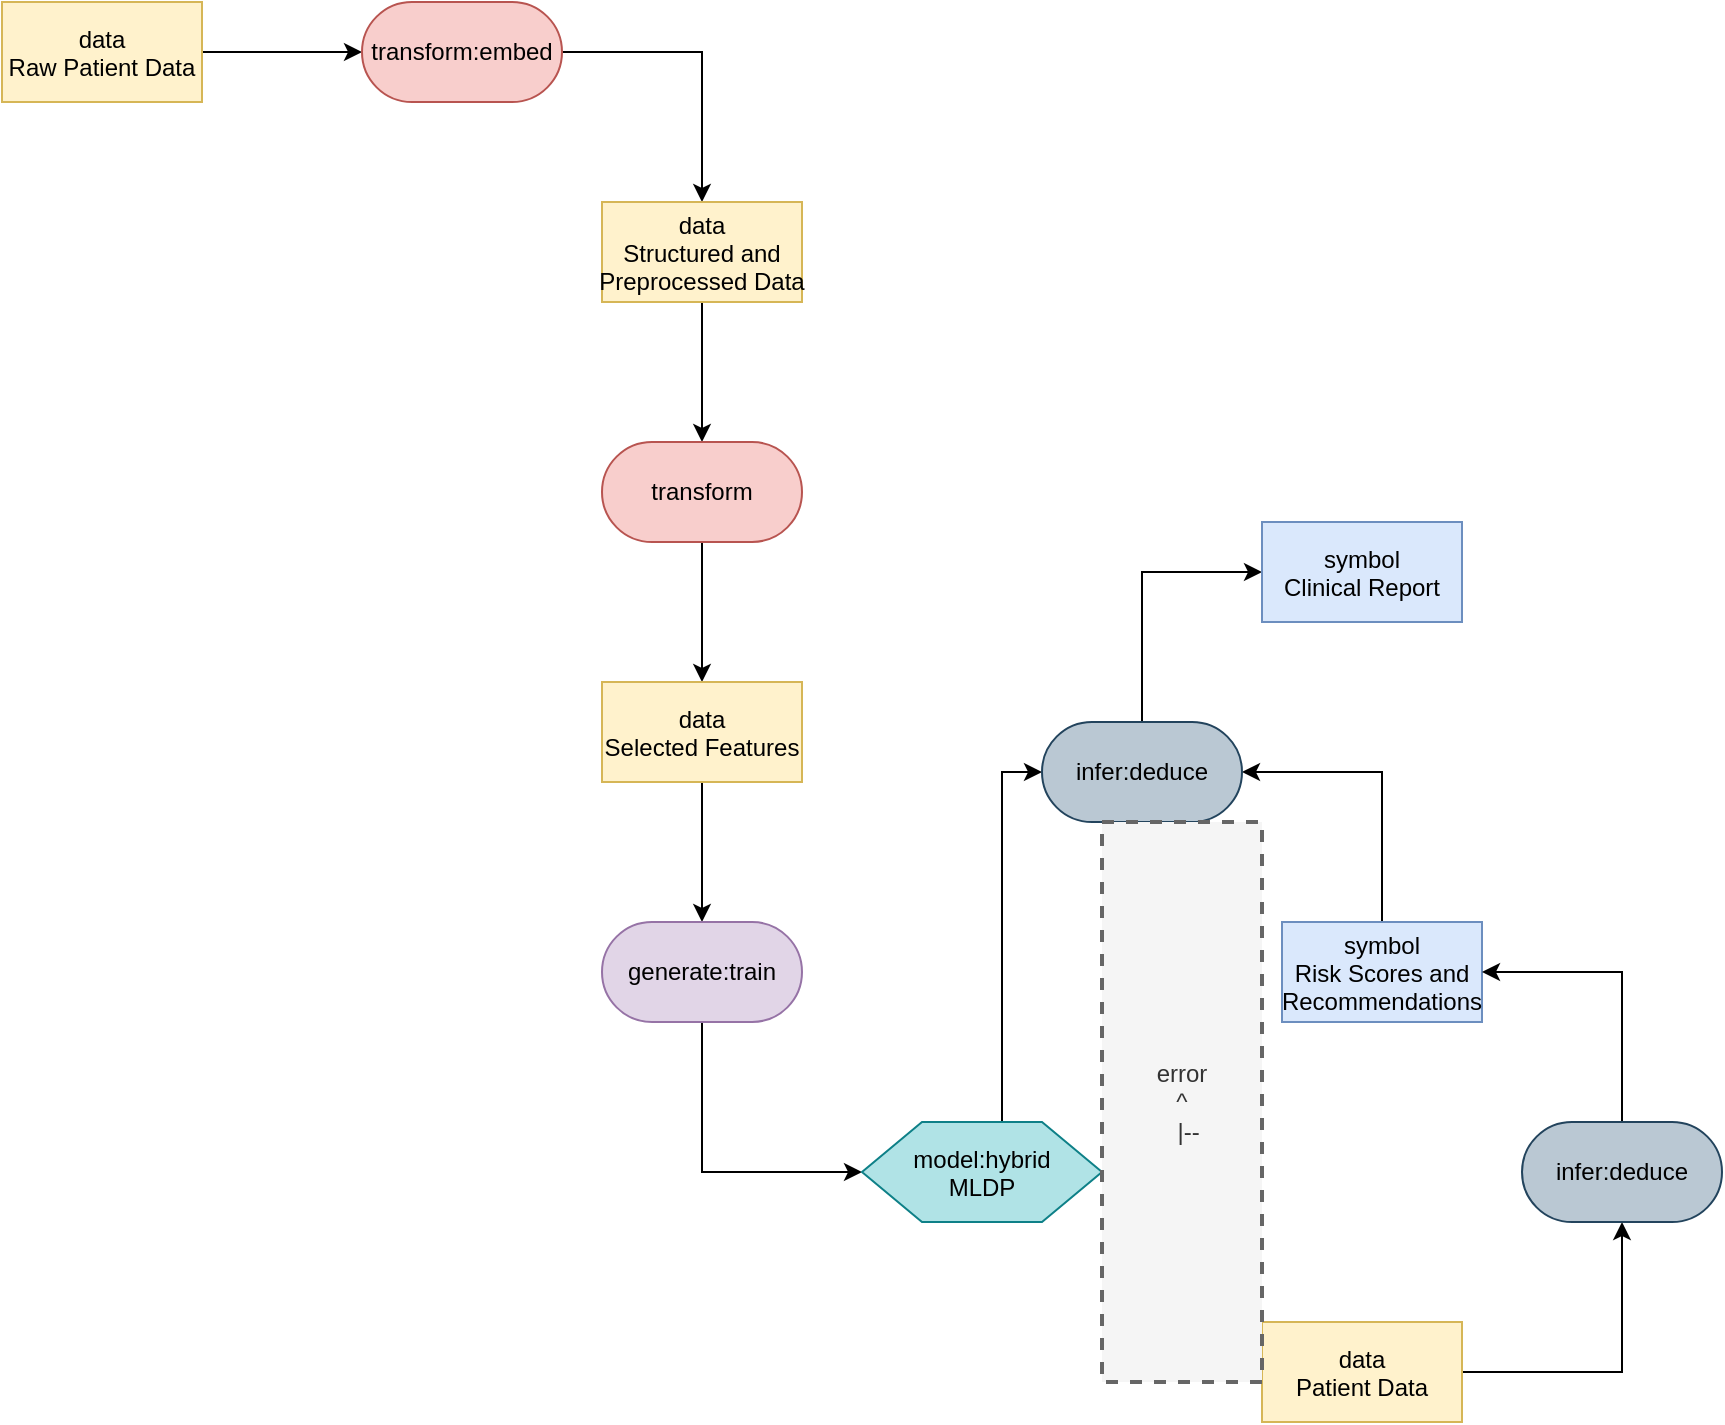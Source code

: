 <mxfile version="27.1.6" pages="2">
  <diagram name="Page-1" id="iIab-Z3kXB2uHs883U-0">
    <mxGraphModel dx="1310" dy="785" grid="1" gridSize="10" guides="1" tooltips="1" connect="1" arrows="1" fold="1" page="1" pageScale="1" pageWidth="3300" pageHeight="4681" math="0" shadow="0">
      <root>
        <mxCell id="0" />
        <mxCell id="1" parent="0" />
        <mxCell id="KbZx7B69FW1pLlju62c9-3" style="edgeStyle=orthogonalEdgeStyle;rounded=0;orthogonalLoop=1;jettySize=auto;html=1;exitX=1;exitY=0.5;exitDx=0;exitDy=0;entryX=0;entryY=0.5;entryDx=0;entryDy=0;" parent="1" source="KbZx7B69FW1pLlju62c9-1" target="KbZx7B69FW1pLlju62c9-2" edge="1">
          <mxGeometry relative="1" as="geometry" />
        </mxCell>
        <mxCell id="KbZx7B69FW1pLlju62c9-1" value="data&#xa;Raw Patient Data" style="rectangle;fillColor=#fff2cc;strokeColor=#d6b656;" parent="1" name="data" vertex="1">
          <mxGeometry x="660" y="430" width="100" height="50" as="geometry" />
        </mxCell>
        <mxCell id="KbZx7B69FW1pLlju62c9-5" style="edgeStyle=orthogonalEdgeStyle;rounded=0;orthogonalLoop=1;jettySize=auto;html=1;exitX=1;exitY=0.5;exitDx=0;exitDy=0;entryX=0.5;entryY=0;entryDx=0;entryDy=0;" parent="1" source="KbZx7B69FW1pLlju62c9-2" target="KbZx7B69FW1pLlju62c9-4" edge="1">
          <mxGeometry relative="1" as="geometry" />
        </mxCell>
        <mxCell id="KbZx7B69FW1pLlju62c9-2" value="transform:embed" style="rounded=1;whiteSpace=wrap;html=1;arcSize=50;fillColor=#f8cecc;strokeColor=#b85450;" parent="1" name="transform" vertex="1">
          <mxGeometry x="840" y="430" width="100" height="50" as="geometry" />
        </mxCell>
        <mxCell id="KbZx7B69FW1pLlju62c9-7" style="edgeStyle=orthogonalEdgeStyle;rounded=0;orthogonalLoop=1;jettySize=auto;html=1;exitX=0.5;exitY=1;exitDx=0;exitDy=0;entryX=0.5;entryY=0;entryDx=0;entryDy=0;" parent="1" source="KbZx7B69FW1pLlju62c9-4" target="KbZx7B69FW1pLlju62c9-6" edge="1">
          <mxGeometry relative="1" as="geometry" />
        </mxCell>
        <mxCell id="KbZx7B69FW1pLlju62c9-4" value="data&#xa;Structured and&#xa;Preprocessed Data" style="rectangle;fillColor=#fff2cc;strokeColor=#d6b656;" parent="1" name="data" vertex="1">
          <mxGeometry x="960" y="530" width="100" height="50" as="geometry" />
        </mxCell>
        <mxCell id="KbZx7B69FW1pLlju62c9-9" style="edgeStyle=orthogonalEdgeStyle;rounded=0;orthogonalLoop=1;jettySize=auto;html=1;exitX=0.5;exitY=1;exitDx=0;exitDy=0;entryX=0.5;entryY=0;entryDx=0;entryDy=0;" parent="1" source="KbZx7B69FW1pLlju62c9-6" target="KbZx7B69FW1pLlju62c9-8" edge="1">
          <mxGeometry relative="1" as="geometry" />
        </mxCell>
        <mxCell id="KbZx7B69FW1pLlju62c9-6" value="transform" style="rounded=1;whiteSpace=wrap;html=1;arcSize=50;fillColor=#f8cecc;strokeColor=#b85450;" parent="1" name="transform" vertex="1">
          <mxGeometry x="960" y="650" width="100" height="50" as="geometry" />
        </mxCell>
        <mxCell id="KbZx7B69FW1pLlju62c9-11" style="edgeStyle=orthogonalEdgeStyle;rounded=0;orthogonalLoop=1;jettySize=auto;html=1;exitX=0.5;exitY=1;exitDx=0;exitDy=0;entryX=0.5;entryY=0;entryDx=0;entryDy=0;" parent="1" source="KbZx7B69FW1pLlju62c9-8" target="KbZx7B69FW1pLlju62c9-10" edge="1">
          <mxGeometry relative="1" as="geometry" />
        </mxCell>
        <mxCell id="KbZx7B69FW1pLlju62c9-8" value="data&#xa;Selected Features" style="rectangle;fillColor=#fff2cc;strokeColor=#d6b656;" parent="1" name="data" vertex="1">
          <mxGeometry x="960" y="770" width="100" height="50" as="geometry" />
        </mxCell>
        <mxCell id="KbZx7B69FW1pLlju62c9-13" style="edgeStyle=orthogonalEdgeStyle;rounded=0;orthogonalLoop=1;jettySize=auto;html=1;exitX=0.5;exitY=1;exitDx=0;exitDy=0;entryX=0;entryY=0.5;entryDx=0;entryDy=0;" parent="1" source="KbZx7B69FW1pLlju62c9-10" target="KbZx7B69FW1pLlju62c9-12" edge="1">
          <mxGeometry relative="1" as="geometry" />
        </mxCell>
        <mxCell id="KbZx7B69FW1pLlju62c9-10" value="generate:train" style="rounded=1;whiteSpace=wrap;html=1;arcSize=50;fillColor=#e1d5e7;strokeColor=#9673a6;" parent="1" name="generate:train" vertex="1">
          <mxGeometry x="960" y="890" width="100" height="50" as="geometry" />
        </mxCell>
        <mxCell id="KbZx7B69FW1pLlju62c9-26" style="edgeStyle=orthogonalEdgeStyle;rounded=0;orthogonalLoop=1;jettySize=auto;html=1;exitX=0.5;exitY=0;exitDx=0;exitDy=0;entryX=0;entryY=0.5;entryDx=0;entryDy=0;" parent="1" source="KbZx7B69FW1pLlju62c9-12" target="KbZx7B69FW1pLlju62c9-20" edge="1">
          <mxGeometry relative="1" as="geometry">
            <Array as="points">
              <mxPoint x="1160" y="990" />
              <mxPoint x="1160" y="815" />
            </Array>
          </mxGeometry>
        </mxCell>
        <mxCell id="KbZx7B69FW1pLlju62c9-12" value="model:hybrid&#xa;MLDP" style="shape=hexagon;perimeter=hexagonPerimeter2;fillColor=#b0e3e6;strokeColor=#0e8088;" parent="1" name="model" vertex="1">
          <mxGeometry x="1090" y="990" width="120" height="50" as="geometry" />
        </mxCell>
        <mxCell id="KbZx7B69FW1pLlju62c9-18" style="edgeStyle=orthogonalEdgeStyle;rounded=0;orthogonalLoop=1;jettySize=auto;html=1;exitX=1;exitY=0.5;exitDx=0;exitDy=0;entryX=0.5;entryY=1;entryDx=0;entryDy=0;" parent="1" source="KbZx7B69FW1pLlju62c9-14" target="KbZx7B69FW1pLlju62c9-17" edge="1">
          <mxGeometry relative="1" as="geometry" />
        </mxCell>
        <mxCell id="KbZx7B69FW1pLlju62c9-14" value="data&#xa;Patient Data" style="rectangle;fillColor=#fff2cc;strokeColor=#d6b656;" parent="1" name="data" vertex="1">
          <mxGeometry x="1290" y="1090" width="100" height="50" as="geometry" />
        </mxCell>
        <mxCell id="KbZx7B69FW1pLlju62c9-27" style="edgeStyle=orthogonalEdgeStyle;rounded=0;orthogonalLoop=1;jettySize=auto;html=1;exitX=0.5;exitY=0;exitDx=0;exitDy=0;entryX=1;entryY=0.5;entryDx=0;entryDy=0;" parent="1" source="KbZx7B69FW1pLlju62c9-16" target="KbZx7B69FW1pLlju62c9-20" edge="1">
          <mxGeometry relative="1" as="geometry" />
        </mxCell>
        <mxCell id="KbZx7B69FW1pLlju62c9-16" value="symbol&#xa;Risk Scores and&#xa;Recommendations" style="rectangle;fillColor=#dae8fc;strokeColor=#6c8ebf;" parent="1" name="symbol" vertex="1">
          <mxGeometry x="1300" y="890" width="100" height="50" as="geometry" />
        </mxCell>
        <mxCell id="KbZx7B69FW1pLlju62c9-19" style="edgeStyle=orthogonalEdgeStyle;rounded=0;orthogonalLoop=1;jettySize=auto;html=1;exitX=0.5;exitY=0;exitDx=0;exitDy=0;entryX=1;entryY=0.5;entryDx=0;entryDy=0;" parent="1" source="KbZx7B69FW1pLlju62c9-17" target="KbZx7B69FW1pLlju62c9-16" edge="1">
          <mxGeometry relative="1" as="geometry" />
        </mxCell>
        <mxCell id="KbZx7B69FW1pLlju62c9-17" value="infer:deduce" style="rounded=1;whiteSpace=wrap;html=1;arcSize=50;fillColor=#bac8d3;strokeColor=#23445d;" parent="1" name="infer:deduce" vertex="1">
          <mxGeometry x="1420" y="990" width="100" height="50" as="geometry" />
        </mxCell>
        <mxCell id="KbZx7B69FW1pLlju62c9-23" style="edgeStyle=orthogonalEdgeStyle;rounded=0;orthogonalLoop=1;jettySize=auto;html=1;exitX=0.5;exitY=0;exitDx=0;exitDy=0;entryX=0;entryY=0.5;entryDx=0;entryDy=0;" parent="1" source="KbZx7B69FW1pLlju62c9-20" target="KbZx7B69FW1pLlju62c9-22" edge="1">
          <mxGeometry relative="1" as="geometry" />
        </mxCell>
        <mxCell id="KbZx7B69FW1pLlju62c9-20" value="infer:deduce" style="rounded=1;whiteSpace=wrap;html=1;arcSize=50;fillColor=#bac8d3;strokeColor=#23445d;" parent="1" name="infer:deduce" vertex="1">
          <mxGeometry x="1180" y="790" width="100" height="50" as="geometry" />
        </mxCell>
        <mxCell id="KbZx7B69FW1pLlju62c9-22" value="symbol&#xa;Clinical Report" style="rectangle;fillColor=#dae8fc;strokeColor=#6c8ebf;" parent="1" name="symbol" vertex="1">
          <mxGeometry x="1290" y="690" width="100" height="50" as="geometry" />
        </mxCell>
        <mxCell id="KbZx7B69FW1pLlju62c9-28" value="&lt;div&gt;error&lt;/div&gt;&lt;div&gt;^&lt;/div&gt;&lt;div&gt;&amp;nbsp; |--&lt;/div&gt;" style="text;html=1;align=center;verticalAlign=middle;whiteSpace=wrap;rounded=0;dashed=1;fillColor=#f5f5f5;fontColor=#333333;strokeColor=#666666;strokeWidth=2;" parent="1" name="text" vertex="1">
          <mxGeometry x="1210" y="840" width="80" height="280" as="geometry" />
        </mxCell>
      </root>
    </mxGraphModel>
  </diagram>
  <diagram name="Copy of Page-1" id="Rn0PZTRpmrpjF0LHhVTx">
    <mxGraphModel dx="1429" dy="856" grid="1" gridSize="10" guides="1" tooltips="1" connect="1" arrows="1" fold="1" page="1" pageScale="1" pageWidth="3300" pageHeight="4681" math="0" shadow="0">
      <root>
        <mxCell id="pFb6AQByK-KYfKYCYN8B-0" />
        <mxCell id="pFb6AQByK-KYfKYCYN8B-1" parent="pFb6AQByK-KYfKYCYN8B-0" />
        <mxCell id="pFb6AQByK-KYfKYCYN8B-2" style="edgeStyle=orthogonalEdgeStyle;rounded=0;orthogonalLoop=1;jettySize=auto;html=1;exitX=1;exitY=0.5;exitDx=0;exitDy=0;entryX=0;entryY=0.5;entryDx=0;entryDy=0;" edge="1" parent="pFb6AQByK-KYfKYCYN8B-1" source="pFb6AQByK-KYfKYCYN8B-3" target="pFb6AQByK-KYfKYCYN8B-5">
          <mxGeometry relative="1" as="geometry" />
        </mxCell>
        <mxCell id="pFb6AQByK-KYfKYCYN8B-3" value="data&#xa;Raw Patient Data" style="rectangle;fillColor=#fff2cc;strokeColor=#d6b656;" name="data" vertex="1" parent="pFb6AQByK-KYfKYCYN8B-1">
          <mxGeometry x="660" y="430" width="100" height="50" as="geometry" />
        </mxCell>
        <mxCell id="pFb6AQByK-KYfKYCYN8B-4" style="edgeStyle=orthogonalEdgeStyle;rounded=0;orthogonalLoop=1;jettySize=auto;html=1;exitX=1;exitY=0.5;exitDx=0;exitDy=0;entryX=0.5;entryY=0;entryDx=0;entryDy=0;" edge="1" parent="pFb6AQByK-KYfKYCYN8B-1" source="pFb6AQByK-KYfKYCYN8B-5" target="pFb6AQByK-KYfKYCYN8B-7">
          <mxGeometry relative="1" as="geometry" />
        </mxCell>
        <mxCell id="pFb6AQByK-KYfKYCYN8B-5" value="transform:embed" style="rounded=1;whiteSpace=wrap;html=1;arcSize=50;fillColor=#f8cecc;strokeColor=#b85450;" name="transform" vertex="1" parent="pFb6AQByK-KYfKYCYN8B-1">
          <mxGeometry x="840" y="430" width="100" height="50" as="geometry" />
        </mxCell>
        <mxCell id="pFb6AQByK-KYfKYCYN8B-6" style="edgeStyle=orthogonalEdgeStyle;rounded=0;orthogonalLoop=1;jettySize=auto;html=1;exitX=0.5;exitY=1;exitDx=0;exitDy=0;entryX=0.5;entryY=0;entryDx=0;entryDy=0;" edge="1" parent="pFb6AQByK-KYfKYCYN8B-1" source="pFb6AQByK-KYfKYCYN8B-7" target="pFb6AQByK-KYfKYCYN8B-9">
          <mxGeometry relative="1" as="geometry" />
        </mxCell>
        <mxCell id="pFb6AQByK-KYfKYCYN8B-7" value="data&#xa;Structured and&#xa;Preprocessed Data" style="rectangle;fillColor=#fff2cc;strokeColor=#d6b656;" name="data" vertex="1" parent="pFb6AQByK-KYfKYCYN8B-1">
          <mxGeometry x="960" y="530" width="100" height="50" as="geometry" />
        </mxCell>
        <mxCell id="pFb6AQByK-KYfKYCYN8B-8" style="edgeStyle=orthogonalEdgeStyle;rounded=0;orthogonalLoop=1;jettySize=auto;html=1;exitX=0.5;exitY=1;exitDx=0;exitDy=0;entryX=0.5;entryY=0;entryDx=0;entryDy=0;" edge="1" parent="pFb6AQByK-KYfKYCYN8B-1" source="pFb6AQByK-KYfKYCYN8B-9" target="pFb6AQByK-KYfKYCYN8B-11">
          <mxGeometry relative="1" as="geometry" />
        </mxCell>
        <mxCell id="pFb6AQByK-KYfKYCYN8B-9" value="transform" style="rounded=1;whiteSpace=wrap;html=1;arcSize=50;fillColor=#f8cecc;strokeColor=#b85450;" name="transform" vertex="1" parent="pFb6AQByK-KYfKYCYN8B-1">
          <mxGeometry x="960" y="650" width="100" height="50" as="geometry" />
        </mxCell>
        <mxCell id="pFb6AQByK-KYfKYCYN8B-10" style="edgeStyle=orthogonalEdgeStyle;rounded=0;orthogonalLoop=1;jettySize=auto;html=1;exitX=0.5;exitY=1;exitDx=0;exitDy=0;entryX=0.5;entryY=0;entryDx=0;entryDy=0;" edge="1" parent="pFb6AQByK-KYfKYCYN8B-1" source="pFb6AQByK-KYfKYCYN8B-11" target="pFb6AQByK-KYfKYCYN8B-13">
          <mxGeometry relative="1" as="geometry" />
        </mxCell>
        <mxCell id="pFb6AQByK-KYfKYCYN8B-11" value="data&#xa;Selected Features" style="rectangle;fillColor=#fff2cc;strokeColor=#d6b656;" name="data" vertex="1" parent="pFb6AQByK-KYfKYCYN8B-1">
          <mxGeometry x="960" y="770" width="100" height="50" as="geometry" />
        </mxCell>
        <mxCell id="pFb6AQByK-KYfKYCYN8B-12" style="edgeStyle=orthogonalEdgeStyle;rounded=0;orthogonalLoop=1;jettySize=auto;html=1;exitX=0.5;exitY=1;exitDx=0;exitDy=0;entryX=0;entryY=0.5;entryDx=0;entryDy=0;" edge="1" parent="pFb6AQByK-KYfKYCYN8B-1" source="pFb6AQByK-KYfKYCYN8B-13" target="pFb6AQByK-KYfKYCYN8B-15">
          <mxGeometry relative="1" as="geometry" />
        </mxCell>
        <mxCell id="pFb6AQByK-KYfKYCYN8B-13" value="generate:train" style="rounded=1;whiteSpace=wrap;html=1;arcSize=50;fillColor=#e1d5e7;strokeColor=#9673a6;" name="generate:train" vertex="1" parent="pFb6AQByK-KYfKYCYN8B-1">
          <mxGeometry x="960" y="890" width="100" height="50" as="geometry" />
        </mxCell>
        <mxCell id="pFb6AQByK-KYfKYCYN8B-14" style="edgeStyle=orthogonalEdgeStyle;rounded=0;orthogonalLoop=1;jettySize=auto;html=1;exitX=0.5;exitY=0;exitDx=0;exitDy=0;entryX=0;entryY=0.5;entryDx=0;entryDy=0;" edge="1" parent="pFb6AQByK-KYfKYCYN8B-1" source="pFb6AQByK-KYfKYCYN8B-15" target="pFb6AQByK-KYfKYCYN8B-23">
          <mxGeometry relative="1" as="geometry">
            <Array as="points">
              <mxPoint x="1160" y="990" />
              <mxPoint x="1160" y="815" />
            </Array>
          </mxGeometry>
        </mxCell>
        <mxCell id="pFb6AQByK-KYfKYCYN8B-15" value="model:hybrid&#xa;MLDP" style="shape=hexagon;perimeter=hexagonPerimeter2;fillColor=#b0e3e6;strokeColor=#0e8088;" name="model" vertex="1" parent="pFb6AQByK-KYfKYCYN8B-1">
          <mxGeometry x="1090" y="990" width="120" height="50" as="geometry" />
        </mxCell>
        <mxCell id="pFb6AQByK-KYfKYCYN8B-16" style="edgeStyle=orthogonalEdgeStyle;rounded=0;orthogonalLoop=1;jettySize=auto;html=1;exitX=1;exitY=0.5;exitDx=0;exitDy=0;entryX=0.5;entryY=1;entryDx=0;entryDy=0;" edge="1" parent="pFb6AQByK-KYfKYCYN8B-1" source="pFb6AQByK-KYfKYCYN8B-17" target="pFb6AQByK-KYfKYCYN8B-21">
          <mxGeometry relative="1" as="geometry" />
        </mxCell>
        <mxCell id="wpXxSPln-H94_zauJxnj-0" style="edgeStyle=orthogonalEdgeStyle;rounded=0;orthogonalLoop=1;jettySize=auto;html=1;exitX=0;exitY=0.5;exitDx=0;exitDy=0;entryX=0.5;entryY=1;entryDx=0;entryDy=0;" edge="1" parent="pFb6AQByK-KYfKYCYN8B-1" source="pFb6AQByK-KYfKYCYN8B-17" target="pFb6AQByK-KYfKYCYN8B-23">
          <mxGeometry relative="1" as="geometry" />
        </mxCell>
        <mxCell id="pFb6AQByK-KYfKYCYN8B-17" value="data&#xa;Patient Data" style="rectangle;fillColor=#fff2cc;strokeColor=#d6b656;" name="data" vertex="1" parent="pFb6AQByK-KYfKYCYN8B-1">
          <mxGeometry x="1290" y="1090" width="100" height="50" as="geometry" />
        </mxCell>
        <mxCell id="pFb6AQByK-KYfKYCYN8B-18" style="edgeStyle=orthogonalEdgeStyle;rounded=0;orthogonalLoop=1;jettySize=auto;html=1;exitX=0.5;exitY=0;exitDx=0;exitDy=0;entryX=1;entryY=0.5;entryDx=0;entryDy=0;" edge="1" parent="pFb6AQByK-KYfKYCYN8B-1" source="pFb6AQByK-KYfKYCYN8B-19" target="pFb6AQByK-KYfKYCYN8B-23">
          <mxGeometry relative="1" as="geometry" />
        </mxCell>
        <mxCell id="pFb6AQByK-KYfKYCYN8B-19" value="symbol&#xa;Risk Scores and&#xa;Recommendations" style="rectangle;fillColor=#dae8fc;strokeColor=#6c8ebf;" name="symbol" vertex="1" parent="pFb6AQByK-KYfKYCYN8B-1">
          <mxGeometry x="1300" y="890" width="100" height="50" as="geometry" />
        </mxCell>
        <mxCell id="pFb6AQByK-KYfKYCYN8B-20" style="edgeStyle=orthogonalEdgeStyle;rounded=0;orthogonalLoop=1;jettySize=auto;html=1;exitX=0.5;exitY=0;exitDx=0;exitDy=0;entryX=1;entryY=0.5;entryDx=0;entryDy=0;" edge="1" parent="pFb6AQByK-KYfKYCYN8B-1" source="pFb6AQByK-KYfKYCYN8B-21" target="pFb6AQByK-KYfKYCYN8B-19">
          <mxGeometry relative="1" as="geometry" />
        </mxCell>
        <mxCell id="pFb6AQByK-KYfKYCYN8B-21" value="infer:deduce" style="rounded=1;whiteSpace=wrap;html=1;arcSize=50;fillColor=#bac8d3;strokeColor=#23445d;" name="infer:deduce" vertex="1" parent="pFb6AQByK-KYfKYCYN8B-1">
          <mxGeometry x="1420" y="990" width="100" height="50" as="geometry" />
        </mxCell>
        <mxCell id="pFb6AQByK-KYfKYCYN8B-22" style="edgeStyle=orthogonalEdgeStyle;rounded=0;orthogonalLoop=1;jettySize=auto;html=1;exitX=0.5;exitY=0;exitDx=0;exitDy=0;entryX=0;entryY=0.5;entryDx=0;entryDy=0;" edge="1" parent="pFb6AQByK-KYfKYCYN8B-1" source="pFb6AQByK-KYfKYCYN8B-23" target="pFb6AQByK-KYfKYCYN8B-24">
          <mxGeometry relative="1" as="geometry" />
        </mxCell>
        <mxCell id="pFb6AQByK-KYfKYCYN8B-23" value="infer:deduce" style="rounded=1;whiteSpace=wrap;html=1;arcSize=50;fillColor=#bac8d3;strokeColor=#23445d;" name="infer:deduce" vertex="1" parent="pFb6AQByK-KYfKYCYN8B-1">
          <mxGeometry x="1180" y="790" width="100" height="50" as="geometry" />
        </mxCell>
        <mxCell id="pFb6AQByK-KYfKYCYN8B-24" value="symbol&#xa;Clinical Report" style="rectangle;fillColor=#dae8fc;strokeColor=#6c8ebf;" name="symbol" vertex="1" parent="pFb6AQByK-KYfKYCYN8B-1">
          <mxGeometry x="1290" y="690" width="100" height="50" as="geometry" />
        </mxCell>
      </root>
    </mxGraphModel>
  </diagram>
</mxfile>
